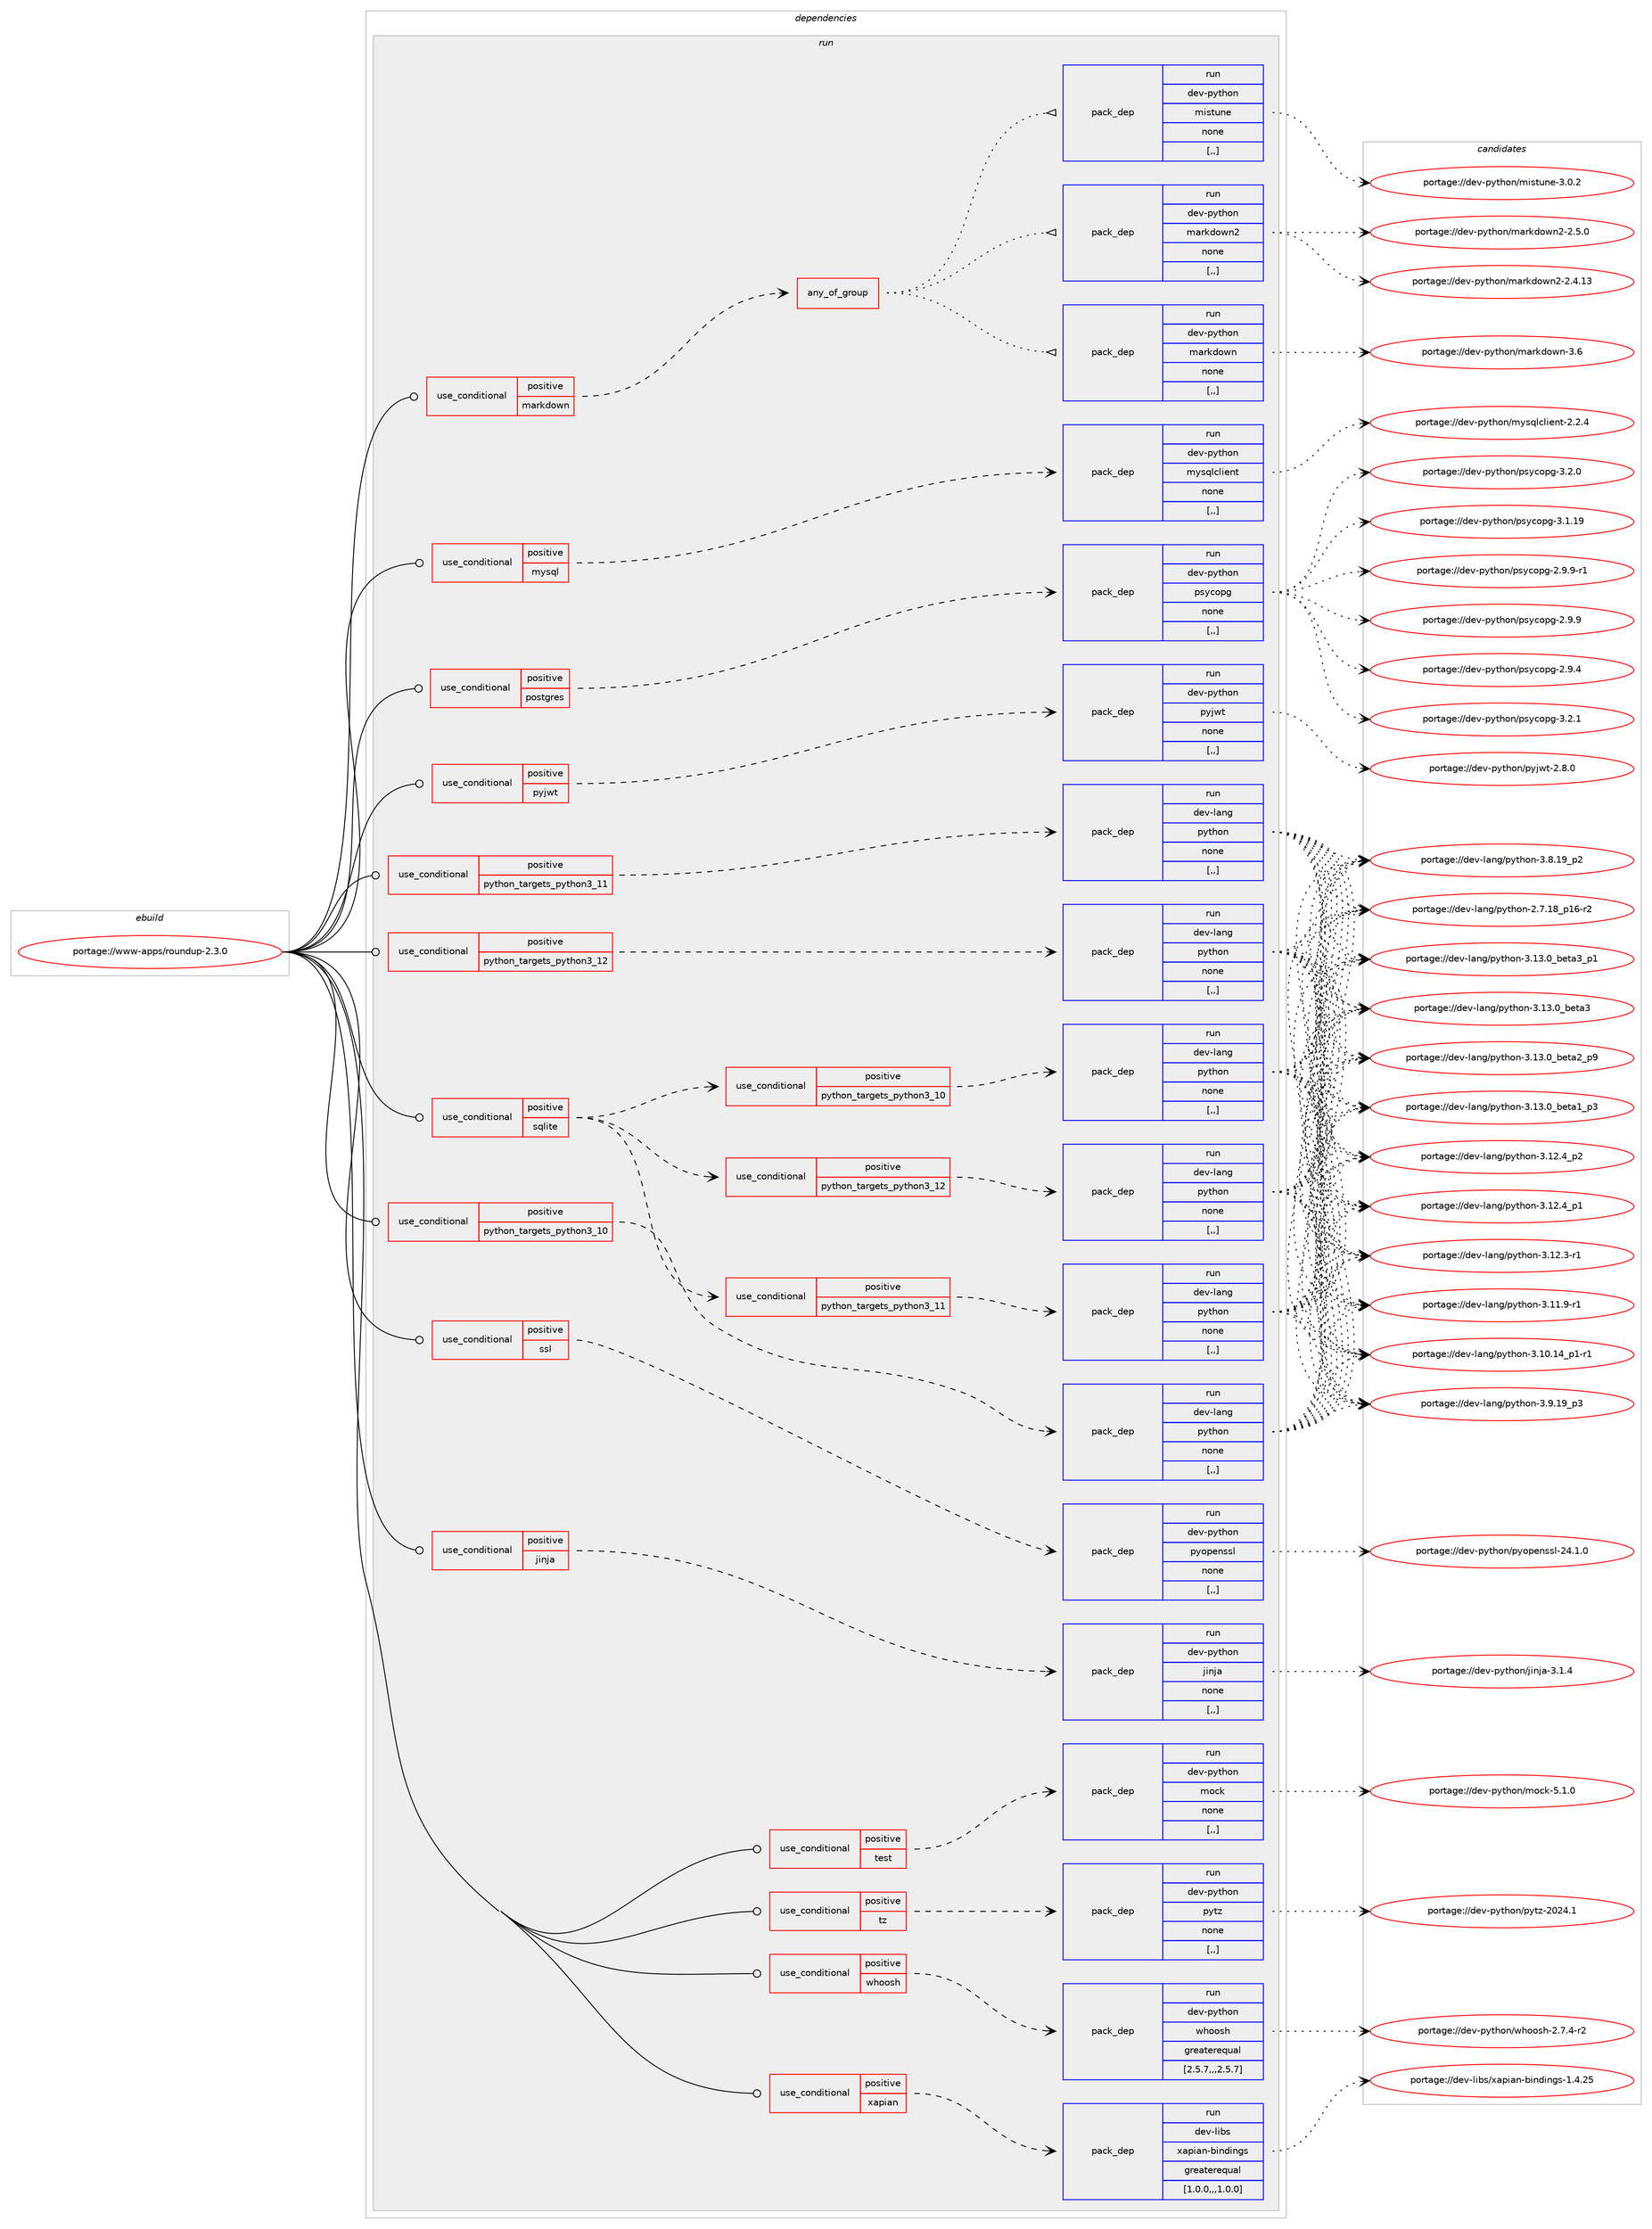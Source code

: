 digraph prolog {

# *************
# Graph options
# *************

newrank=true;
concentrate=true;
compound=true;
graph [rankdir=LR,fontname=Helvetica,fontsize=10,ranksep=1.5];#, ranksep=2.5, nodesep=0.2];
edge  [arrowhead=vee];
node  [fontname=Helvetica,fontsize=10];

# **********
# The ebuild
# **********

subgraph cluster_leftcol {
color=gray;
rank=same;
label=<<i>ebuild</i>>;
id [label="portage://www-apps/roundup-2.3.0", color=red, width=4, href="../www-apps/roundup-2.3.0.svg"];
}

# ****************
# The dependencies
# ****************

subgraph cluster_midcol {
color=gray;
label=<<i>dependencies</i>>;
subgraph cluster_compile {
fillcolor="#eeeeee";
style=filled;
label=<<i>compile</i>>;
}
subgraph cluster_compileandrun {
fillcolor="#eeeeee";
style=filled;
label=<<i>compile and run</i>>;
}
subgraph cluster_run {
fillcolor="#eeeeee";
style=filled;
label=<<i>run</i>>;
subgraph cond118859 {
dependency445685 [label=<<TABLE BORDER="0" CELLBORDER="1" CELLSPACING="0" CELLPADDING="4"><TR><TD ROWSPAN="3" CELLPADDING="10">use_conditional</TD></TR><TR><TD>positive</TD></TR><TR><TD>jinja</TD></TR></TABLE>>, shape=none, color=red];
subgraph pack323529 {
dependency445686 [label=<<TABLE BORDER="0" CELLBORDER="1" CELLSPACING="0" CELLPADDING="4" WIDTH="220"><TR><TD ROWSPAN="6" CELLPADDING="30">pack_dep</TD></TR><TR><TD WIDTH="110">run</TD></TR><TR><TD>dev-python</TD></TR><TR><TD>jinja</TD></TR><TR><TD>none</TD></TR><TR><TD>[,,]</TD></TR></TABLE>>, shape=none, color=blue];
}
dependency445685:e -> dependency445686:w [weight=20,style="dashed",arrowhead="vee"];
}
id:e -> dependency445685:w [weight=20,style="solid",arrowhead="odot"];
subgraph cond118860 {
dependency445687 [label=<<TABLE BORDER="0" CELLBORDER="1" CELLSPACING="0" CELLPADDING="4"><TR><TD ROWSPAN="3" CELLPADDING="10">use_conditional</TD></TR><TR><TD>positive</TD></TR><TR><TD>markdown</TD></TR></TABLE>>, shape=none, color=red];
subgraph any3067 {
dependency445688 [label=<<TABLE BORDER="0" CELLBORDER="1" CELLSPACING="0" CELLPADDING="4"><TR><TD CELLPADDING="10">any_of_group</TD></TR></TABLE>>, shape=none, color=red];subgraph pack323530 {
dependency445689 [label=<<TABLE BORDER="0" CELLBORDER="1" CELLSPACING="0" CELLPADDING="4" WIDTH="220"><TR><TD ROWSPAN="6" CELLPADDING="30">pack_dep</TD></TR><TR><TD WIDTH="110">run</TD></TR><TR><TD>dev-python</TD></TR><TR><TD>markdown</TD></TR><TR><TD>none</TD></TR><TR><TD>[,,]</TD></TR></TABLE>>, shape=none, color=blue];
}
dependency445688:e -> dependency445689:w [weight=20,style="dotted",arrowhead="oinv"];
subgraph pack323531 {
dependency445690 [label=<<TABLE BORDER="0" CELLBORDER="1" CELLSPACING="0" CELLPADDING="4" WIDTH="220"><TR><TD ROWSPAN="6" CELLPADDING="30">pack_dep</TD></TR><TR><TD WIDTH="110">run</TD></TR><TR><TD>dev-python</TD></TR><TR><TD>markdown2</TD></TR><TR><TD>none</TD></TR><TR><TD>[,,]</TD></TR></TABLE>>, shape=none, color=blue];
}
dependency445688:e -> dependency445690:w [weight=20,style="dotted",arrowhead="oinv"];
subgraph pack323532 {
dependency445691 [label=<<TABLE BORDER="0" CELLBORDER="1" CELLSPACING="0" CELLPADDING="4" WIDTH="220"><TR><TD ROWSPAN="6" CELLPADDING="30">pack_dep</TD></TR><TR><TD WIDTH="110">run</TD></TR><TR><TD>dev-python</TD></TR><TR><TD>mistune</TD></TR><TR><TD>none</TD></TR><TR><TD>[,,]</TD></TR></TABLE>>, shape=none, color=blue];
}
dependency445688:e -> dependency445691:w [weight=20,style="dotted",arrowhead="oinv"];
}
dependency445687:e -> dependency445688:w [weight=20,style="dashed",arrowhead="vee"];
}
id:e -> dependency445687:w [weight=20,style="solid",arrowhead="odot"];
subgraph cond118861 {
dependency445692 [label=<<TABLE BORDER="0" CELLBORDER="1" CELLSPACING="0" CELLPADDING="4"><TR><TD ROWSPAN="3" CELLPADDING="10">use_conditional</TD></TR><TR><TD>positive</TD></TR><TR><TD>mysql</TD></TR></TABLE>>, shape=none, color=red];
subgraph pack323533 {
dependency445693 [label=<<TABLE BORDER="0" CELLBORDER="1" CELLSPACING="0" CELLPADDING="4" WIDTH="220"><TR><TD ROWSPAN="6" CELLPADDING="30">pack_dep</TD></TR><TR><TD WIDTH="110">run</TD></TR><TR><TD>dev-python</TD></TR><TR><TD>mysqlclient</TD></TR><TR><TD>none</TD></TR><TR><TD>[,,]</TD></TR></TABLE>>, shape=none, color=blue];
}
dependency445692:e -> dependency445693:w [weight=20,style="dashed",arrowhead="vee"];
}
id:e -> dependency445692:w [weight=20,style="solid",arrowhead="odot"];
subgraph cond118862 {
dependency445694 [label=<<TABLE BORDER="0" CELLBORDER="1" CELLSPACING="0" CELLPADDING="4"><TR><TD ROWSPAN="3" CELLPADDING="10">use_conditional</TD></TR><TR><TD>positive</TD></TR><TR><TD>postgres</TD></TR></TABLE>>, shape=none, color=red];
subgraph pack323534 {
dependency445695 [label=<<TABLE BORDER="0" CELLBORDER="1" CELLSPACING="0" CELLPADDING="4" WIDTH="220"><TR><TD ROWSPAN="6" CELLPADDING="30">pack_dep</TD></TR><TR><TD WIDTH="110">run</TD></TR><TR><TD>dev-python</TD></TR><TR><TD>psycopg</TD></TR><TR><TD>none</TD></TR><TR><TD>[,,]</TD></TR></TABLE>>, shape=none, color=blue];
}
dependency445694:e -> dependency445695:w [weight=20,style="dashed",arrowhead="vee"];
}
id:e -> dependency445694:w [weight=20,style="solid",arrowhead="odot"];
subgraph cond118863 {
dependency445696 [label=<<TABLE BORDER="0" CELLBORDER="1" CELLSPACING="0" CELLPADDING="4"><TR><TD ROWSPAN="3" CELLPADDING="10">use_conditional</TD></TR><TR><TD>positive</TD></TR><TR><TD>pyjwt</TD></TR></TABLE>>, shape=none, color=red];
subgraph pack323535 {
dependency445697 [label=<<TABLE BORDER="0" CELLBORDER="1" CELLSPACING="0" CELLPADDING="4" WIDTH="220"><TR><TD ROWSPAN="6" CELLPADDING="30">pack_dep</TD></TR><TR><TD WIDTH="110">run</TD></TR><TR><TD>dev-python</TD></TR><TR><TD>pyjwt</TD></TR><TR><TD>none</TD></TR><TR><TD>[,,]</TD></TR></TABLE>>, shape=none, color=blue];
}
dependency445696:e -> dependency445697:w [weight=20,style="dashed",arrowhead="vee"];
}
id:e -> dependency445696:w [weight=20,style="solid",arrowhead="odot"];
subgraph cond118864 {
dependency445698 [label=<<TABLE BORDER="0" CELLBORDER="1" CELLSPACING="0" CELLPADDING="4"><TR><TD ROWSPAN="3" CELLPADDING="10">use_conditional</TD></TR><TR><TD>positive</TD></TR><TR><TD>python_targets_python3_10</TD></TR></TABLE>>, shape=none, color=red];
subgraph pack323536 {
dependency445699 [label=<<TABLE BORDER="0" CELLBORDER="1" CELLSPACING="0" CELLPADDING="4" WIDTH="220"><TR><TD ROWSPAN="6" CELLPADDING="30">pack_dep</TD></TR><TR><TD WIDTH="110">run</TD></TR><TR><TD>dev-lang</TD></TR><TR><TD>python</TD></TR><TR><TD>none</TD></TR><TR><TD>[,,]</TD></TR></TABLE>>, shape=none, color=blue];
}
dependency445698:e -> dependency445699:w [weight=20,style="dashed",arrowhead="vee"];
}
id:e -> dependency445698:w [weight=20,style="solid",arrowhead="odot"];
subgraph cond118865 {
dependency445700 [label=<<TABLE BORDER="0" CELLBORDER="1" CELLSPACING="0" CELLPADDING="4"><TR><TD ROWSPAN="3" CELLPADDING="10">use_conditional</TD></TR><TR><TD>positive</TD></TR><TR><TD>python_targets_python3_11</TD></TR></TABLE>>, shape=none, color=red];
subgraph pack323537 {
dependency445701 [label=<<TABLE BORDER="0" CELLBORDER="1" CELLSPACING="0" CELLPADDING="4" WIDTH="220"><TR><TD ROWSPAN="6" CELLPADDING="30">pack_dep</TD></TR><TR><TD WIDTH="110">run</TD></TR><TR><TD>dev-lang</TD></TR><TR><TD>python</TD></TR><TR><TD>none</TD></TR><TR><TD>[,,]</TD></TR></TABLE>>, shape=none, color=blue];
}
dependency445700:e -> dependency445701:w [weight=20,style="dashed",arrowhead="vee"];
}
id:e -> dependency445700:w [weight=20,style="solid",arrowhead="odot"];
subgraph cond118866 {
dependency445702 [label=<<TABLE BORDER="0" CELLBORDER="1" CELLSPACING="0" CELLPADDING="4"><TR><TD ROWSPAN="3" CELLPADDING="10">use_conditional</TD></TR><TR><TD>positive</TD></TR><TR><TD>python_targets_python3_12</TD></TR></TABLE>>, shape=none, color=red];
subgraph pack323538 {
dependency445703 [label=<<TABLE BORDER="0" CELLBORDER="1" CELLSPACING="0" CELLPADDING="4" WIDTH="220"><TR><TD ROWSPAN="6" CELLPADDING="30">pack_dep</TD></TR><TR><TD WIDTH="110">run</TD></TR><TR><TD>dev-lang</TD></TR><TR><TD>python</TD></TR><TR><TD>none</TD></TR><TR><TD>[,,]</TD></TR></TABLE>>, shape=none, color=blue];
}
dependency445702:e -> dependency445703:w [weight=20,style="dashed",arrowhead="vee"];
}
id:e -> dependency445702:w [weight=20,style="solid",arrowhead="odot"];
subgraph cond118867 {
dependency445704 [label=<<TABLE BORDER="0" CELLBORDER="1" CELLSPACING="0" CELLPADDING="4"><TR><TD ROWSPAN="3" CELLPADDING="10">use_conditional</TD></TR><TR><TD>positive</TD></TR><TR><TD>sqlite</TD></TR></TABLE>>, shape=none, color=red];
subgraph cond118868 {
dependency445705 [label=<<TABLE BORDER="0" CELLBORDER="1" CELLSPACING="0" CELLPADDING="4"><TR><TD ROWSPAN="3" CELLPADDING="10">use_conditional</TD></TR><TR><TD>positive</TD></TR><TR><TD>python_targets_python3_10</TD></TR></TABLE>>, shape=none, color=red];
subgraph pack323539 {
dependency445706 [label=<<TABLE BORDER="0" CELLBORDER="1" CELLSPACING="0" CELLPADDING="4" WIDTH="220"><TR><TD ROWSPAN="6" CELLPADDING="30">pack_dep</TD></TR><TR><TD WIDTH="110">run</TD></TR><TR><TD>dev-lang</TD></TR><TR><TD>python</TD></TR><TR><TD>none</TD></TR><TR><TD>[,,]</TD></TR></TABLE>>, shape=none, color=blue];
}
dependency445705:e -> dependency445706:w [weight=20,style="dashed",arrowhead="vee"];
}
dependency445704:e -> dependency445705:w [weight=20,style="dashed",arrowhead="vee"];
subgraph cond118869 {
dependency445707 [label=<<TABLE BORDER="0" CELLBORDER="1" CELLSPACING="0" CELLPADDING="4"><TR><TD ROWSPAN="3" CELLPADDING="10">use_conditional</TD></TR><TR><TD>positive</TD></TR><TR><TD>python_targets_python3_11</TD></TR></TABLE>>, shape=none, color=red];
subgraph pack323540 {
dependency445708 [label=<<TABLE BORDER="0" CELLBORDER="1" CELLSPACING="0" CELLPADDING="4" WIDTH="220"><TR><TD ROWSPAN="6" CELLPADDING="30">pack_dep</TD></TR><TR><TD WIDTH="110">run</TD></TR><TR><TD>dev-lang</TD></TR><TR><TD>python</TD></TR><TR><TD>none</TD></TR><TR><TD>[,,]</TD></TR></TABLE>>, shape=none, color=blue];
}
dependency445707:e -> dependency445708:w [weight=20,style="dashed",arrowhead="vee"];
}
dependency445704:e -> dependency445707:w [weight=20,style="dashed",arrowhead="vee"];
subgraph cond118870 {
dependency445709 [label=<<TABLE BORDER="0" CELLBORDER="1" CELLSPACING="0" CELLPADDING="4"><TR><TD ROWSPAN="3" CELLPADDING="10">use_conditional</TD></TR><TR><TD>positive</TD></TR><TR><TD>python_targets_python3_12</TD></TR></TABLE>>, shape=none, color=red];
subgraph pack323541 {
dependency445710 [label=<<TABLE BORDER="0" CELLBORDER="1" CELLSPACING="0" CELLPADDING="4" WIDTH="220"><TR><TD ROWSPAN="6" CELLPADDING="30">pack_dep</TD></TR><TR><TD WIDTH="110">run</TD></TR><TR><TD>dev-lang</TD></TR><TR><TD>python</TD></TR><TR><TD>none</TD></TR><TR><TD>[,,]</TD></TR></TABLE>>, shape=none, color=blue];
}
dependency445709:e -> dependency445710:w [weight=20,style="dashed",arrowhead="vee"];
}
dependency445704:e -> dependency445709:w [weight=20,style="dashed",arrowhead="vee"];
}
id:e -> dependency445704:w [weight=20,style="solid",arrowhead="odot"];
subgraph cond118871 {
dependency445711 [label=<<TABLE BORDER="0" CELLBORDER="1" CELLSPACING="0" CELLPADDING="4"><TR><TD ROWSPAN="3" CELLPADDING="10">use_conditional</TD></TR><TR><TD>positive</TD></TR><TR><TD>ssl</TD></TR></TABLE>>, shape=none, color=red];
subgraph pack323542 {
dependency445712 [label=<<TABLE BORDER="0" CELLBORDER="1" CELLSPACING="0" CELLPADDING="4" WIDTH="220"><TR><TD ROWSPAN="6" CELLPADDING="30">pack_dep</TD></TR><TR><TD WIDTH="110">run</TD></TR><TR><TD>dev-python</TD></TR><TR><TD>pyopenssl</TD></TR><TR><TD>none</TD></TR><TR><TD>[,,]</TD></TR></TABLE>>, shape=none, color=blue];
}
dependency445711:e -> dependency445712:w [weight=20,style="dashed",arrowhead="vee"];
}
id:e -> dependency445711:w [weight=20,style="solid",arrowhead="odot"];
subgraph cond118872 {
dependency445713 [label=<<TABLE BORDER="0" CELLBORDER="1" CELLSPACING="0" CELLPADDING="4"><TR><TD ROWSPAN="3" CELLPADDING="10">use_conditional</TD></TR><TR><TD>positive</TD></TR><TR><TD>test</TD></TR></TABLE>>, shape=none, color=red];
subgraph pack323543 {
dependency445714 [label=<<TABLE BORDER="0" CELLBORDER="1" CELLSPACING="0" CELLPADDING="4" WIDTH="220"><TR><TD ROWSPAN="6" CELLPADDING="30">pack_dep</TD></TR><TR><TD WIDTH="110">run</TD></TR><TR><TD>dev-python</TD></TR><TR><TD>mock</TD></TR><TR><TD>none</TD></TR><TR><TD>[,,]</TD></TR></TABLE>>, shape=none, color=blue];
}
dependency445713:e -> dependency445714:w [weight=20,style="dashed",arrowhead="vee"];
}
id:e -> dependency445713:w [weight=20,style="solid",arrowhead="odot"];
subgraph cond118873 {
dependency445715 [label=<<TABLE BORDER="0" CELLBORDER="1" CELLSPACING="0" CELLPADDING="4"><TR><TD ROWSPAN="3" CELLPADDING="10">use_conditional</TD></TR><TR><TD>positive</TD></TR><TR><TD>tz</TD></TR></TABLE>>, shape=none, color=red];
subgraph pack323544 {
dependency445716 [label=<<TABLE BORDER="0" CELLBORDER="1" CELLSPACING="0" CELLPADDING="4" WIDTH="220"><TR><TD ROWSPAN="6" CELLPADDING="30">pack_dep</TD></TR><TR><TD WIDTH="110">run</TD></TR><TR><TD>dev-python</TD></TR><TR><TD>pytz</TD></TR><TR><TD>none</TD></TR><TR><TD>[,,]</TD></TR></TABLE>>, shape=none, color=blue];
}
dependency445715:e -> dependency445716:w [weight=20,style="dashed",arrowhead="vee"];
}
id:e -> dependency445715:w [weight=20,style="solid",arrowhead="odot"];
subgraph cond118874 {
dependency445717 [label=<<TABLE BORDER="0" CELLBORDER="1" CELLSPACING="0" CELLPADDING="4"><TR><TD ROWSPAN="3" CELLPADDING="10">use_conditional</TD></TR><TR><TD>positive</TD></TR><TR><TD>whoosh</TD></TR></TABLE>>, shape=none, color=red];
subgraph pack323545 {
dependency445718 [label=<<TABLE BORDER="0" CELLBORDER="1" CELLSPACING="0" CELLPADDING="4" WIDTH="220"><TR><TD ROWSPAN="6" CELLPADDING="30">pack_dep</TD></TR><TR><TD WIDTH="110">run</TD></TR><TR><TD>dev-python</TD></TR><TR><TD>whoosh</TD></TR><TR><TD>greaterequal</TD></TR><TR><TD>[2.5.7,,,2.5.7]</TD></TR></TABLE>>, shape=none, color=blue];
}
dependency445717:e -> dependency445718:w [weight=20,style="dashed",arrowhead="vee"];
}
id:e -> dependency445717:w [weight=20,style="solid",arrowhead="odot"];
subgraph cond118875 {
dependency445719 [label=<<TABLE BORDER="0" CELLBORDER="1" CELLSPACING="0" CELLPADDING="4"><TR><TD ROWSPAN="3" CELLPADDING="10">use_conditional</TD></TR><TR><TD>positive</TD></TR><TR><TD>xapian</TD></TR></TABLE>>, shape=none, color=red];
subgraph pack323546 {
dependency445720 [label=<<TABLE BORDER="0" CELLBORDER="1" CELLSPACING="0" CELLPADDING="4" WIDTH="220"><TR><TD ROWSPAN="6" CELLPADDING="30">pack_dep</TD></TR><TR><TD WIDTH="110">run</TD></TR><TR><TD>dev-libs</TD></TR><TR><TD>xapian-bindings</TD></TR><TR><TD>greaterequal</TD></TR><TR><TD>[1.0.0,,,1.0.0]</TD></TR></TABLE>>, shape=none, color=blue];
}
dependency445719:e -> dependency445720:w [weight=20,style="dashed",arrowhead="vee"];
}
id:e -> dependency445719:w [weight=20,style="solid",arrowhead="odot"];
}
}

# **************
# The candidates
# **************

subgraph cluster_choices {
rank=same;
color=gray;
label=<<i>candidates</i>>;

subgraph choice323529 {
color=black;
nodesep=1;
choice100101118451121211161041111104710610511010697455146494652 [label="portage://dev-python/jinja-3.1.4", color=red, width=4,href="../dev-python/jinja-3.1.4.svg"];
dependency445686:e -> choice100101118451121211161041111104710610511010697455146494652:w [style=dotted,weight="100"];
}
subgraph choice323530 {
color=black;
nodesep=1;
choice10010111845112121116104111110471099711410710011111911045514654 [label="portage://dev-python/markdown-3.6", color=red, width=4,href="../dev-python/markdown-3.6.svg"];
dependency445689:e -> choice10010111845112121116104111110471099711410710011111911045514654:w [style=dotted,weight="100"];
}
subgraph choice323531 {
color=black;
nodesep=1;
choice10010111845112121116104111110471099711410710011111911050455046534648 [label="portage://dev-python/markdown2-2.5.0", color=red, width=4,href="../dev-python/markdown2-2.5.0.svg"];
choice1001011184511212111610411111047109971141071001111191105045504652464951 [label="portage://dev-python/markdown2-2.4.13", color=red, width=4,href="../dev-python/markdown2-2.4.13.svg"];
dependency445690:e -> choice10010111845112121116104111110471099711410710011111911050455046534648:w [style=dotted,weight="100"];
dependency445690:e -> choice1001011184511212111610411111047109971141071001111191105045504652464951:w [style=dotted,weight="100"];
}
subgraph choice323532 {
color=black;
nodesep=1;
choice1001011184511212111610411111047109105115116117110101455146484650 [label="portage://dev-python/mistune-3.0.2", color=red, width=4,href="../dev-python/mistune-3.0.2.svg"];
dependency445691:e -> choice1001011184511212111610411111047109105115116117110101455146484650:w [style=dotted,weight="100"];
}
subgraph choice323533 {
color=black;
nodesep=1;
choice100101118451121211161041111104710912111511310899108105101110116455046504652 [label="portage://dev-python/mysqlclient-2.2.4", color=red, width=4,href="../dev-python/mysqlclient-2.2.4.svg"];
dependency445693:e -> choice100101118451121211161041111104710912111511310899108105101110116455046504652:w [style=dotted,weight="100"];
}
subgraph choice323534 {
color=black;
nodesep=1;
choice100101118451121211161041111104711211512199111112103455146504649 [label="portage://dev-python/psycopg-3.2.1", color=red, width=4,href="../dev-python/psycopg-3.2.1.svg"];
choice100101118451121211161041111104711211512199111112103455146504648 [label="portage://dev-python/psycopg-3.2.0", color=red, width=4,href="../dev-python/psycopg-3.2.0.svg"];
choice10010111845112121116104111110471121151219911111210345514649464957 [label="portage://dev-python/psycopg-3.1.19", color=red, width=4,href="../dev-python/psycopg-3.1.19.svg"];
choice1001011184511212111610411111047112115121991111121034550465746574511449 [label="portage://dev-python/psycopg-2.9.9-r1", color=red, width=4,href="../dev-python/psycopg-2.9.9-r1.svg"];
choice100101118451121211161041111104711211512199111112103455046574657 [label="portage://dev-python/psycopg-2.9.9", color=red, width=4,href="../dev-python/psycopg-2.9.9.svg"];
choice100101118451121211161041111104711211512199111112103455046574652 [label="portage://dev-python/psycopg-2.9.4", color=red, width=4,href="../dev-python/psycopg-2.9.4.svg"];
dependency445695:e -> choice100101118451121211161041111104711211512199111112103455146504649:w [style=dotted,weight="100"];
dependency445695:e -> choice100101118451121211161041111104711211512199111112103455146504648:w [style=dotted,weight="100"];
dependency445695:e -> choice10010111845112121116104111110471121151219911111210345514649464957:w [style=dotted,weight="100"];
dependency445695:e -> choice1001011184511212111610411111047112115121991111121034550465746574511449:w [style=dotted,weight="100"];
dependency445695:e -> choice100101118451121211161041111104711211512199111112103455046574657:w [style=dotted,weight="100"];
dependency445695:e -> choice100101118451121211161041111104711211512199111112103455046574652:w [style=dotted,weight="100"];
}
subgraph choice323535 {
color=black;
nodesep=1;
choice1001011184511212111610411111047112121106119116455046564648 [label="portage://dev-python/pyjwt-2.8.0", color=red, width=4,href="../dev-python/pyjwt-2.8.0.svg"];
dependency445697:e -> choice1001011184511212111610411111047112121106119116455046564648:w [style=dotted,weight="100"];
}
subgraph choice323536 {
color=black;
nodesep=1;
choice10010111845108971101034711212111610411111045514649514648959810111697519511249 [label="portage://dev-lang/python-3.13.0_beta3_p1", color=red, width=4,href="../dev-lang/python-3.13.0_beta3_p1.svg"];
choice1001011184510897110103471121211161041111104551464951464895981011169751 [label="portage://dev-lang/python-3.13.0_beta3", color=red, width=4,href="../dev-lang/python-3.13.0_beta3.svg"];
choice10010111845108971101034711212111610411111045514649514648959810111697509511257 [label="portage://dev-lang/python-3.13.0_beta2_p9", color=red, width=4,href="../dev-lang/python-3.13.0_beta2_p9.svg"];
choice10010111845108971101034711212111610411111045514649514648959810111697499511251 [label="portage://dev-lang/python-3.13.0_beta1_p3", color=red, width=4,href="../dev-lang/python-3.13.0_beta1_p3.svg"];
choice100101118451089711010347112121116104111110455146495046529511250 [label="portage://dev-lang/python-3.12.4_p2", color=red, width=4,href="../dev-lang/python-3.12.4_p2.svg"];
choice100101118451089711010347112121116104111110455146495046529511249 [label="portage://dev-lang/python-3.12.4_p1", color=red, width=4,href="../dev-lang/python-3.12.4_p1.svg"];
choice100101118451089711010347112121116104111110455146495046514511449 [label="portage://dev-lang/python-3.12.3-r1", color=red, width=4,href="../dev-lang/python-3.12.3-r1.svg"];
choice100101118451089711010347112121116104111110455146494946574511449 [label="portage://dev-lang/python-3.11.9-r1", color=red, width=4,href="../dev-lang/python-3.11.9-r1.svg"];
choice100101118451089711010347112121116104111110455146494846495295112494511449 [label="portage://dev-lang/python-3.10.14_p1-r1", color=red, width=4,href="../dev-lang/python-3.10.14_p1-r1.svg"];
choice100101118451089711010347112121116104111110455146574649579511251 [label="portage://dev-lang/python-3.9.19_p3", color=red, width=4,href="../dev-lang/python-3.9.19_p3.svg"];
choice100101118451089711010347112121116104111110455146564649579511250 [label="portage://dev-lang/python-3.8.19_p2", color=red, width=4,href="../dev-lang/python-3.8.19_p2.svg"];
choice100101118451089711010347112121116104111110455046554649569511249544511450 [label="portage://dev-lang/python-2.7.18_p16-r2", color=red, width=4,href="../dev-lang/python-2.7.18_p16-r2.svg"];
dependency445699:e -> choice10010111845108971101034711212111610411111045514649514648959810111697519511249:w [style=dotted,weight="100"];
dependency445699:e -> choice1001011184510897110103471121211161041111104551464951464895981011169751:w [style=dotted,weight="100"];
dependency445699:e -> choice10010111845108971101034711212111610411111045514649514648959810111697509511257:w [style=dotted,weight="100"];
dependency445699:e -> choice10010111845108971101034711212111610411111045514649514648959810111697499511251:w [style=dotted,weight="100"];
dependency445699:e -> choice100101118451089711010347112121116104111110455146495046529511250:w [style=dotted,weight="100"];
dependency445699:e -> choice100101118451089711010347112121116104111110455146495046529511249:w [style=dotted,weight="100"];
dependency445699:e -> choice100101118451089711010347112121116104111110455146495046514511449:w [style=dotted,weight="100"];
dependency445699:e -> choice100101118451089711010347112121116104111110455146494946574511449:w [style=dotted,weight="100"];
dependency445699:e -> choice100101118451089711010347112121116104111110455146494846495295112494511449:w [style=dotted,weight="100"];
dependency445699:e -> choice100101118451089711010347112121116104111110455146574649579511251:w [style=dotted,weight="100"];
dependency445699:e -> choice100101118451089711010347112121116104111110455146564649579511250:w [style=dotted,weight="100"];
dependency445699:e -> choice100101118451089711010347112121116104111110455046554649569511249544511450:w [style=dotted,weight="100"];
}
subgraph choice323537 {
color=black;
nodesep=1;
choice10010111845108971101034711212111610411111045514649514648959810111697519511249 [label="portage://dev-lang/python-3.13.0_beta3_p1", color=red, width=4,href="../dev-lang/python-3.13.0_beta3_p1.svg"];
choice1001011184510897110103471121211161041111104551464951464895981011169751 [label="portage://dev-lang/python-3.13.0_beta3", color=red, width=4,href="../dev-lang/python-3.13.0_beta3.svg"];
choice10010111845108971101034711212111610411111045514649514648959810111697509511257 [label="portage://dev-lang/python-3.13.0_beta2_p9", color=red, width=4,href="../dev-lang/python-3.13.0_beta2_p9.svg"];
choice10010111845108971101034711212111610411111045514649514648959810111697499511251 [label="portage://dev-lang/python-3.13.0_beta1_p3", color=red, width=4,href="../dev-lang/python-3.13.0_beta1_p3.svg"];
choice100101118451089711010347112121116104111110455146495046529511250 [label="portage://dev-lang/python-3.12.4_p2", color=red, width=4,href="../dev-lang/python-3.12.4_p2.svg"];
choice100101118451089711010347112121116104111110455146495046529511249 [label="portage://dev-lang/python-3.12.4_p1", color=red, width=4,href="../dev-lang/python-3.12.4_p1.svg"];
choice100101118451089711010347112121116104111110455146495046514511449 [label="portage://dev-lang/python-3.12.3-r1", color=red, width=4,href="../dev-lang/python-3.12.3-r1.svg"];
choice100101118451089711010347112121116104111110455146494946574511449 [label="portage://dev-lang/python-3.11.9-r1", color=red, width=4,href="../dev-lang/python-3.11.9-r1.svg"];
choice100101118451089711010347112121116104111110455146494846495295112494511449 [label="portage://dev-lang/python-3.10.14_p1-r1", color=red, width=4,href="../dev-lang/python-3.10.14_p1-r1.svg"];
choice100101118451089711010347112121116104111110455146574649579511251 [label="portage://dev-lang/python-3.9.19_p3", color=red, width=4,href="../dev-lang/python-3.9.19_p3.svg"];
choice100101118451089711010347112121116104111110455146564649579511250 [label="portage://dev-lang/python-3.8.19_p2", color=red, width=4,href="../dev-lang/python-3.8.19_p2.svg"];
choice100101118451089711010347112121116104111110455046554649569511249544511450 [label="portage://dev-lang/python-2.7.18_p16-r2", color=red, width=4,href="../dev-lang/python-2.7.18_p16-r2.svg"];
dependency445701:e -> choice10010111845108971101034711212111610411111045514649514648959810111697519511249:w [style=dotted,weight="100"];
dependency445701:e -> choice1001011184510897110103471121211161041111104551464951464895981011169751:w [style=dotted,weight="100"];
dependency445701:e -> choice10010111845108971101034711212111610411111045514649514648959810111697509511257:w [style=dotted,weight="100"];
dependency445701:e -> choice10010111845108971101034711212111610411111045514649514648959810111697499511251:w [style=dotted,weight="100"];
dependency445701:e -> choice100101118451089711010347112121116104111110455146495046529511250:w [style=dotted,weight="100"];
dependency445701:e -> choice100101118451089711010347112121116104111110455146495046529511249:w [style=dotted,weight="100"];
dependency445701:e -> choice100101118451089711010347112121116104111110455146495046514511449:w [style=dotted,weight="100"];
dependency445701:e -> choice100101118451089711010347112121116104111110455146494946574511449:w [style=dotted,weight="100"];
dependency445701:e -> choice100101118451089711010347112121116104111110455146494846495295112494511449:w [style=dotted,weight="100"];
dependency445701:e -> choice100101118451089711010347112121116104111110455146574649579511251:w [style=dotted,weight="100"];
dependency445701:e -> choice100101118451089711010347112121116104111110455146564649579511250:w [style=dotted,weight="100"];
dependency445701:e -> choice100101118451089711010347112121116104111110455046554649569511249544511450:w [style=dotted,weight="100"];
}
subgraph choice323538 {
color=black;
nodesep=1;
choice10010111845108971101034711212111610411111045514649514648959810111697519511249 [label="portage://dev-lang/python-3.13.0_beta3_p1", color=red, width=4,href="../dev-lang/python-3.13.0_beta3_p1.svg"];
choice1001011184510897110103471121211161041111104551464951464895981011169751 [label="portage://dev-lang/python-3.13.0_beta3", color=red, width=4,href="../dev-lang/python-3.13.0_beta3.svg"];
choice10010111845108971101034711212111610411111045514649514648959810111697509511257 [label="portage://dev-lang/python-3.13.0_beta2_p9", color=red, width=4,href="../dev-lang/python-3.13.0_beta2_p9.svg"];
choice10010111845108971101034711212111610411111045514649514648959810111697499511251 [label="portage://dev-lang/python-3.13.0_beta1_p3", color=red, width=4,href="../dev-lang/python-3.13.0_beta1_p3.svg"];
choice100101118451089711010347112121116104111110455146495046529511250 [label="portage://dev-lang/python-3.12.4_p2", color=red, width=4,href="../dev-lang/python-3.12.4_p2.svg"];
choice100101118451089711010347112121116104111110455146495046529511249 [label="portage://dev-lang/python-3.12.4_p1", color=red, width=4,href="../dev-lang/python-3.12.4_p1.svg"];
choice100101118451089711010347112121116104111110455146495046514511449 [label="portage://dev-lang/python-3.12.3-r1", color=red, width=4,href="../dev-lang/python-3.12.3-r1.svg"];
choice100101118451089711010347112121116104111110455146494946574511449 [label="portage://dev-lang/python-3.11.9-r1", color=red, width=4,href="../dev-lang/python-3.11.9-r1.svg"];
choice100101118451089711010347112121116104111110455146494846495295112494511449 [label="portage://dev-lang/python-3.10.14_p1-r1", color=red, width=4,href="../dev-lang/python-3.10.14_p1-r1.svg"];
choice100101118451089711010347112121116104111110455146574649579511251 [label="portage://dev-lang/python-3.9.19_p3", color=red, width=4,href="../dev-lang/python-3.9.19_p3.svg"];
choice100101118451089711010347112121116104111110455146564649579511250 [label="portage://dev-lang/python-3.8.19_p2", color=red, width=4,href="../dev-lang/python-3.8.19_p2.svg"];
choice100101118451089711010347112121116104111110455046554649569511249544511450 [label="portage://dev-lang/python-2.7.18_p16-r2", color=red, width=4,href="../dev-lang/python-2.7.18_p16-r2.svg"];
dependency445703:e -> choice10010111845108971101034711212111610411111045514649514648959810111697519511249:w [style=dotted,weight="100"];
dependency445703:e -> choice1001011184510897110103471121211161041111104551464951464895981011169751:w [style=dotted,weight="100"];
dependency445703:e -> choice10010111845108971101034711212111610411111045514649514648959810111697509511257:w [style=dotted,weight="100"];
dependency445703:e -> choice10010111845108971101034711212111610411111045514649514648959810111697499511251:w [style=dotted,weight="100"];
dependency445703:e -> choice100101118451089711010347112121116104111110455146495046529511250:w [style=dotted,weight="100"];
dependency445703:e -> choice100101118451089711010347112121116104111110455146495046529511249:w [style=dotted,weight="100"];
dependency445703:e -> choice100101118451089711010347112121116104111110455146495046514511449:w [style=dotted,weight="100"];
dependency445703:e -> choice100101118451089711010347112121116104111110455146494946574511449:w [style=dotted,weight="100"];
dependency445703:e -> choice100101118451089711010347112121116104111110455146494846495295112494511449:w [style=dotted,weight="100"];
dependency445703:e -> choice100101118451089711010347112121116104111110455146574649579511251:w [style=dotted,weight="100"];
dependency445703:e -> choice100101118451089711010347112121116104111110455146564649579511250:w [style=dotted,weight="100"];
dependency445703:e -> choice100101118451089711010347112121116104111110455046554649569511249544511450:w [style=dotted,weight="100"];
}
subgraph choice323539 {
color=black;
nodesep=1;
choice10010111845108971101034711212111610411111045514649514648959810111697519511249 [label="portage://dev-lang/python-3.13.0_beta3_p1", color=red, width=4,href="../dev-lang/python-3.13.0_beta3_p1.svg"];
choice1001011184510897110103471121211161041111104551464951464895981011169751 [label="portage://dev-lang/python-3.13.0_beta3", color=red, width=4,href="../dev-lang/python-3.13.0_beta3.svg"];
choice10010111845108971101034711212111610411111045514649514648959810111697509511257 [label="portage://dev-lang/python-3.13.0_beta2_p9", color=red, width=4,href="../dev-lang/python-3.13.0_beta2_p9.svg"];
choice10010111845108971101034711212111610411111045514649514648959810111697499511251 [label="portage://dev-lang/python-3.13.0_beta1_p3", color=red, width=4,href="../dev-lang/python-3.13.0_beta1_p3.svg"];
choice100101118451089711010347112121116104111110455146495046529511250 [label="portage://dev-lang/python-3.12.4_p2", color=red, width=4,href="../dev-lang/python-3.12.4_p2.svg"];
choice100101118451089711010347112121116104111110455146495046529511249 [label="portage://dev-lang/python-3.12.4_p1", color=red, width=4,href="../dev-lang/python-3.12.4_p1.svg"];
choice100101118451089711010347112121116104111110455146495046514511449 [label="portage://dev-lang/python-3.12.3-r1", color=red, width=4,href="../dev-lang/python-3.12.3-r1.svg"];
choice100101118451089711010347112121116104111110455146494946574511449 [label="portage://dev-lang/python-3.11.9-r1", color=red, width=4,href="../dev-lang/python-3.11.9-r1.svg"];
choice100101118451089711010347112121116104111110455146494846495295112494511449 [label="portage://dev-lang/python-3.10.14_p1-r1", color=red, width=4,href="../dev-lang/python-3.10.14_p1-r1.svg"];
choice100101118451089711010347112121116104111110455146574649579511251 [label="portage://dev-lang/python-3.9.19_p3", color=red, width=4,href="../dev-lang/python-3.9.19_p3.svg"];
choice100101118451089711010347112121116104111110455146564649579511250 [label="portage://dev-lang/python-3.8.19_p2", color=red, width=4,href="../dev-lang/python-3.8.19_p2.svg"];
choice100101118451089711010347112121116104111110455046554649569511249544511450 [label="portage://dev-lang/python-2.7.18_p16-r2", color=red, width=4,href="../dev-lang/python-2.7.18_p16-r2.svg"];
dependency445706:e -> choice10010111845108971101034711212111610411111045514649514648959810111697519511249:w [style=dotted,weight="100"];
dependency445706:e -> choice1001011184510897110103471121211161041111104551464951464895981011169751:w [style=dotted,weight="100"];
dependency445706:e -> choice10010111845108971101034711212111610411111045514649514648959810111697509511257:w [style=dotted,weight="100"];
dependency445706:e -> choice10010111845108971101034711212111610411111045514649514648959810111697499511251:w [style=dotted,weight="100"];
dependency445706:e -> choice100101118451089711010347112121116104111110455146495046529511250:w [style=dotted,weight="100"];
dependency445706:e -> choice100101118451089711010347112121116104111110455146495046529511249:w [style=dotted,weight="100"];
dependency445706:e -> choice100101118451089711010347112121116104111110455146495046514511449:w [style=dotted,weight="100"];
dependency445706:e -> choice100101118451089711010347112121116104111110455146494946574511449:w [style=dotted,weight="100"];
dependency445706:e -> choice100101118451089711010347112121116104111110455146494846495295112494511449:w [style=dotted,weight="100"];
dependency445706:e -> choice100101118451089711010347112121116104111110455146574649579511251:w [style=dotted,weight="100"];
dependency445706:e -> choice100101118451089711010347112121116104111110455146564649579511250:w [style=dotted,weight="100"];
dependency445706:e -> choice100101118451089711010347112121116104111110455046554649569511249544511450:w [style=dotted,weight="100"];
}
subgraph choice323540 {
color=black;
nodesep=1;
choice10010111845108971101034711212111610411111045514649514648959810111697519511249 [label="portage://dev-lang/python-3.13.0_beta3_p1", color=red, width=4,href="../dev-lang/python-3.13.0_beta3_p1.svg"];
choice1001011184510897110103471121211161041111104551464951464895981011169751 [label="portage://dev-lang/python-3.13.0_beta3", color=red, width=4,href="../dev-lang/python-3.13.0_beta3.svg"];
choice10010111845108971101034711212111610411111045514649514648959810111697509511257 [label="portage://dev-lang/python-3.13.0_beta2_p9", color=red, width=4,href="../dev-lang/python-3.13.0_beta2_p9.svg"];
choice10010111845108971101034711212111610411111045514649514648959810111697499511251 [label="portage://dev-lang/python-3.13.0_beta1_p3", color=red, width=4,href="../dev-lang/python-3.13.0_beta1_p3.svg"];
choice100101118451089711010347112121116104111110455146495046529511250 [label="portage://dev-lang/python-3.12.4_p2", color=red, width=4,href="../dev-lang/python-3.12.4_p2.svg"];
choice100101118451089711010347112121116104111110455146495046529511249 [label="portage://dev-lang/python-3.12.4_p1", color=red, width=4,href="../dev-lang/python-3.12.4_p1.svg"];
choice100101118451089711010347112121116104111110455146495046514511449 [label="portage://dev-lang/python-3.12.3-r1", color=red, width=4,href="../dev-lang/python-3.12.3-r1.svg"];
choice100101118451089711010347112121116104111110455146494946574511449 [label="portage://dev-lang/python-3.11.9-r1", color=red, width=4,href="../dev-lang/python-3.11.9-r1.svg"];
choice100101118451089711010347112121116104111110455146494846495295112494511449 [label="portage://dev-lang/python-3.10.14_p1-r1", color=red, width=4,href="../dev-lang/python-3.10.14_p1-r1.svg"];
choice100101118451089711010347112121116104111110455146574649579511251 [label="portage://dev-lang/python-3.9.19_p3", color=red, width=4,href="../dev-lang/python-3.9.19_p3.svg"];
choice100101118451089711010347112121116104111110455146564649579511250 [label="portage://dev-lang/python-3.8.19_p2", color=red, width=4,href="../dev-lang/python-3.8.19_p2.svg"];
choice100101118451089711010347112121116104111110455046554649569511249544511450 [label="portage://dev-lang/python-2.7.18_p16-r2", color=red, width=4,href="../dev-lang/python-2.7.18_p16-r2.svg"];
dependency445708:e -> choice10010111845108971101034711212111610411111045514649514648959810111697519511249:w [style=dotted,weight="100"];
dependency445708:e -> choice1001011184510897110103471121211161041111104551464951464895981011169751:w [style=dotted,weight="100"];
dependency445708:e -> choice10010111845108971101034711212111610411111045514649514648959810111697509511257:w [style=dotted,weight="100"];
dependency445708:e -> choice10010111845108971101034711212111610411111045514649514648959810111697499511251:w [style=dotted,weight="100"];
dependency445708:e -> choice100101118451089711010347112121116104111110455146495046529511250:w [style=dotted,weight="100"];
dependency445708:e -> choice100101118451089711010347112121116104111110455146495046529511249:w [style=dotted,weight="100"];
dependency445708:e -> choice100101118451089711010347112121116104111110455146495046514511449:w [style=dotted,weight="100"];
dependency445708:e -> choice100101118451089711010347112121116104111110455146494946574511449:w [style=dotted,weight="100"];
dependency445708:e -> choice100101118451089711010347112121116104111110455146494846495295112494511449:w [style=dotted,weight="100"];
dependency445708:e -> choice100101118451089711010347112121116104111110455146574649579511251:w [style=dotted,weight="100"];
dependency445708:e -> choice100101118451089711010347112121116104111110455146564649579511250:w [style=dotted,weight="100"];
dependency445708:e -> choice100101118451089711010347112121116104111110455046554649569511249544511450:w [style=dotted,weight="100"];
}
subgraph choice323541 {
color=black;
nodesep=1;
choice10010111845108971101034711212111610411111045514649514648959810111697519511249 [label="portage://dev-lang/python-3.13.0_beta3_p1", color=red, width=4,href="../dev-lang/python-3.13.0_beta3_p1.svg"];
choice1001011184510897110103471121211161041111104551464951464895981011169751 [label="portage://dev-lang/python-3.13.0_beta3", color=red, width=4,href="../dev-lang/python-3.13.0_beta3.svg"];
choice10010111845108971101034711212111610411111045514649514648959810111697509511257 [label="portage://dev-lang/python-3.13.0_beta2_p9", color=red, width=4,href="../dev-lang/python-3.13.0_beta2_p9.svg"];
choice10010111845108971101034711212111610411111045514649514648959810111697499511251 [label="portage://dev-lang/python-3.13.0_beta1_p3", color=red, width=4,href="../dev-lang/python-3.13.0_beta1_p3.svg"];
choice100101118451089711010347112121116104111110455146495046529511250 [label="portage://dev-lang/python-3.12.4_p2", color=red, width=4,href="../dev-lang/python-3.12.4_p2.svg"];
choice100101118451089711010347112121116104111110455146495046529511249 [label="portage://dev-lang/python-3.12.4_p1", color=red, width=4,href="../dev-lang/python-3.12.4_p1.svg"];
choice100101118451089711010347112121116104111110455146495046514511449 [label="portage://dev-lang/python-3.12.3-r1", color=red, width=4,href="../dev-lang/python-3.12.3-r1.svg"];
choice100101118451089711010347112121116104111110455146494946574511449 [label="portage://dev-lang/python-3.11.9-r1", color=red, width=4,href="../dev-lang/python-3.11.9-r1.svg"];
choice100101118451089711010347112121116104111110455146494846495295112494511449 [label="portage://dev-lang/python-3.10.14_p1-r1", color=red, width=4,href="../dev-lang/python-3.10.14_p1-r1.svg"];
choice100101118451089711010347112121116104111110455146574649579511251 [label="portage://dev-lang/python-3.9.19_p3", color=red, width=4,href="../dev-lang/python-3.9.19_p3.svg"];
choice100101118451089711010347112121116104111110455146564649579511250 [label="portage://dev-lang/python-3.8.19_p2", color=red, width=4,href="../dev-lang/python-3.8.19_p2.svg"];
choice100101118451089711010347112121116104111110455046554649569511249544511450 [label="portage://dev-lang/python-2.7.18_p16-r2", color=red, width=4,href="../dev-lang/python-2.7.18_p16-r2.svg"];
dependency445710:e -> choice10010111845108971101034711212111610411111045514649514648959810111697519511249:w [style=dotted,weight="100"];
dependency445710:e -> choice1001011184510897110103471121211161041111104551464951464895981011169751:w [style=dotted,weight="100"];
dependency445710:e -> choice10010111845108971101034711212111610411111045514649514648959810111697509511257:w [style=dotted,weight="100"];
dependency445710:e -> choice10010111845108971101034711212111610411111045514649514648959810111697499511251:w [style=dotted,weight="100"];
dependency445710:e -> choice100101118451089711010347112121116104111110455146495046529511250:w [style=dotted,weight="100"];
dependency445710:e -> choice100101118451089711010347112121116104111110455146495046529511249:w [style=dotted,weight="100"];
dependency445710:e -> choice100101118451089711010347112121116104111110455146495046514511449:w [style=dotted,weight="100"];
dependency445710:e -> choice100101118451089711010347112121116104111110455146494946574511449:w [style=dotted,weight="100"];
dependency445710:e -> choice100101118451089711010347112121116104111110455146494846495295112494511449:w [style=dotted,weight="100"];
dependency445710:e -> choice100101118451089711010347112121116104111110455146574649579511251:w [style=dotted,weight="100"];
dependency445710:e -> choice100101118451089711010347112121116104111110455146564649579511250:w [style=dotted,weight="100"];
dependency445710:e -> choice100101118451089711010347112121116104111110455046554649569511249544511450:w [style=dotted,weight="100"];
}
subgraph choice323542 {
color=black;
nodesep=1;
choice100101118451121211161041111104711212111111210111011511510845505246494648 [label="portage://dev-python/pyopenssl-24.1.0", color=red, width=4,href="../dev-python/pyopenssl-24.1.0.svg"];
dependency445712:e -> choice100101118451121211161041111104711212111111210111011511510845505246494648:w [style=dotted,weight="100"];
}
subgraph choice323543 {
color=black;
nodesep=1;
choice100101118451121211161041111104710911199107455346494648 [label="portage://dev-python/mock-5.1.0", color=red, width=4,href="../dev-python/mock-5.1.0.svg"];
dependency445714:e -> choice100101118451121211161041111104710911199107455346494648:w [style=dotted,weight="100"];
}
subgraph choice323544 {
color=black;
nodesep=1;
choice100101118451121211161041111104711212111612245504850524649 [label="portage://dev-python/pytz-2024.1", color=red, width=4,href="../dev-python/pytz-2024.1.svg"];
dependency445716:e -> choice100101118451121211161041111104711212111612245504850524649:w [style=dotted,weight="100"];
}
subgraph choice323545 {
color=black;
nodesep=1;
choice10010111845112121116104111110471191041111111151044550465546524511450 [label="portage://dev-python/whoosh-2.7.4-r2", color=red, width=4,href="../dev-python/whoosh-2.7.4-r2.svg"];
dependency445718:e -> choice10010111845112121116104111110471191041111111151044550465546524511450:w [style=dotted,weight="100"];
}
subgraph choice323546 {
color=black;
nodesep=1;
choice1001011184510810598115471209711210597110459810511010010511010311545494652465053 [label="portage://dev-libs/xapian-bindings-1.4.25", color=red, width=4,href="../dev-libs/xapian-bindings-1.4.25.svg"];
dependency445720:e -> choice1001011184510810598115471209711210597110459810511010010511010311545494652465053:w [style=dotted,weight="100"];
}
}

}
